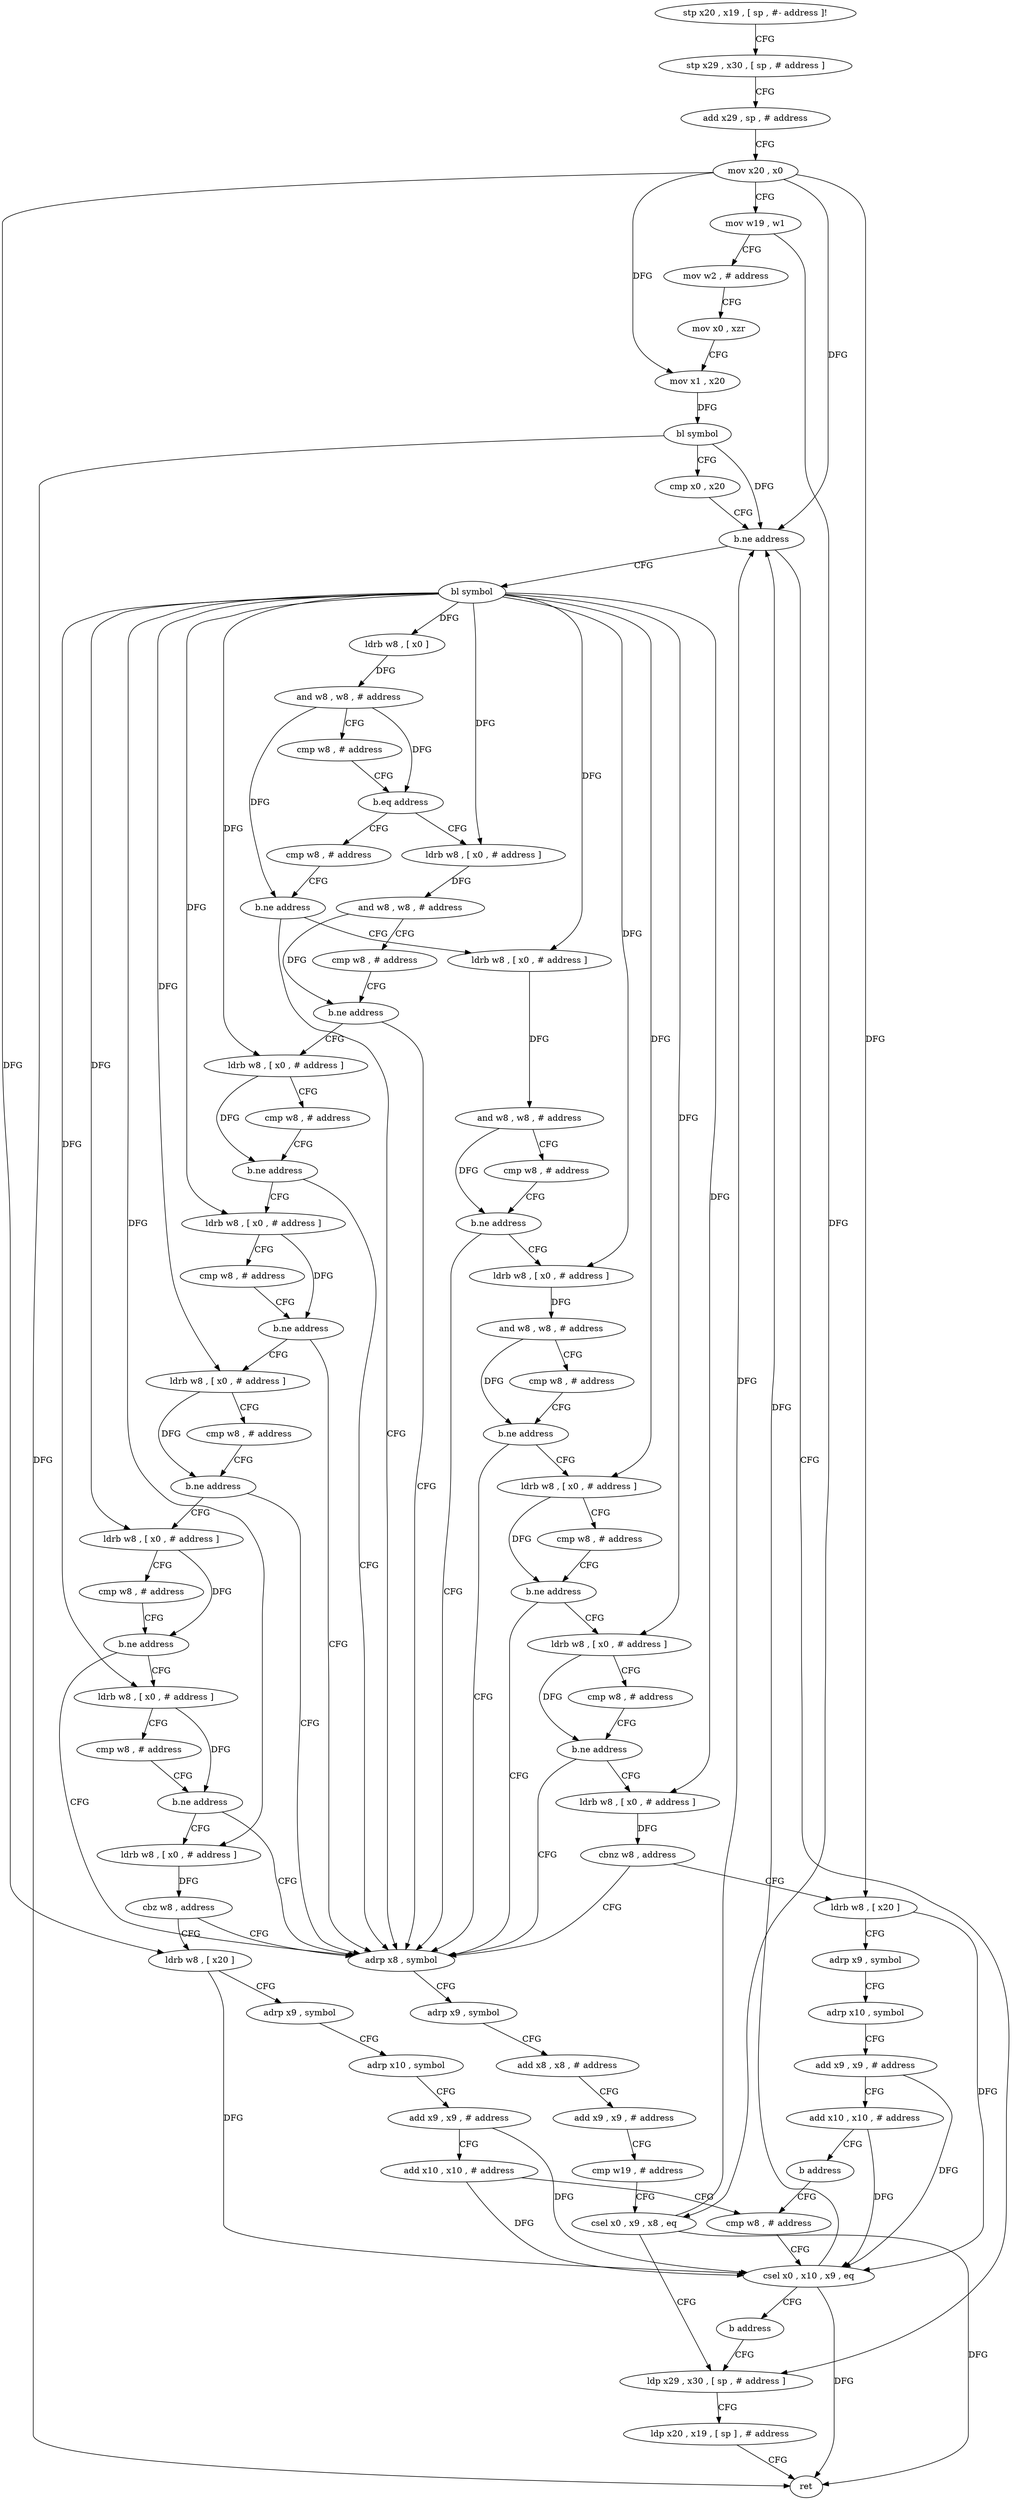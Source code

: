 digraph "func" {
"4221708" [label = "stp x20 , x19 , [ sp , #- address ]!" ]
"4221712" [label = "stp x29 , x30 , [ sp , # address ]" ]
"4221716" [label = "add x29 , sp , # address" ]
"4221720" [label = "mov x20 , x0" ]
"4221724" [label = "mov w19 , w1" ]
"4221728" [label = "mov w2 , # address" ]
"4221732" [label = "mov x0 , xzr" ]
"4221736" [label = "mov x1 , x20" ]
"4221740" [label = "bl symbol" ]
"4221744" [label = "cmp x0 , x20" ]
"4221748" [label = "b.ne address" ]
"4221976" [label = "ldp x29 , x30 , [ sp , # address ]" ]
"4221752" [label = "bl symbol" ]
"4221980" [label = "ldp x20 , x19 , [ sp ] , # address" ]
"4221984" [label = "ret" ]
"4221756" [label = "ldrb w8 , [ x0 ]" ]
"4221760" [label = "and w8 , w8 , # address" ]
"4221764" [label = "cmp w8 , # address" ]
"4221768" [label = "b.eq address" ]
"4221868" [label = "ldrb w8 , [ x0 , # address ]" ]
"4221772" [label = "cmp w8 , # address" ]
"4221872" [label = "and w8 , w8 , # address" ]
"4221876" [label = "cmp w8 , # address" ]
"4221880" [label = "b.ne address" ]
"4221952" [label = "adrp x8 , symbol" ]
"4221884" [label = "ldrb w8 , [ x0 , # address ]" ]
"4221776" [label = "b.ne address" ]
"4221780" [label = "ldrb w8 , [ x0 , # address ]" ]
"4221956" [label = "adrp x9 , symbol" ]
"4221960" [label = "add x8 , x8 , # address" ]
"4221964" [label = "add x9 , x9 , # address" ]
"4221968" [label = "cmp w19 , # address" ]
"4221972" [label = "csel x0 , x9 , x8 , eq" ]
"4221888" [label = "cmp w8 , # address" ]
"4221892" [label = "b.ne address" ]
"4221896" [label = "ldrb w8 , [ x0 , # address ]" ]
"4221784" [label = "and w8 , w8 , # address" ]
"4221788" [label = "cmp w8 , # address" ]
"4221792" [label = "b.ne address" ]
"4221796" [label = "ldrb w8 , [ x0 , # address ]" ]
"4221900" [label = "cmp w8 , # address" ]
"4221904" [label = "b.ne address" ]
"4221908" [label = "ldrb w8 , [ x0 , # address ]" ]
"4221800" [label = "and w8 , w8 , # address" ]
"4221804" [label = "cmp w8 , # address" ]
"4221808" [label = "b.ne address" ]
"4221812" [label = "ldrb w8 , [ x0 , # address ]" ]
"4221912" [label = "cmp w8 , # address" ]
"4221916" [label = "b.ne address" ]
"4221920" [label = "ldrb w8 , [ x0 , # address ]" ]
"4221816" [label = "cmp w8 , # address" ]
"4221820" [label = "b.ne address" ]
"4221824" [label = "ldrb w8 , [ x0 , # address ]" ]
"4221924" [label = "cmp w8 , # address" ]
"4221928" [label = "b.ne address" ]
"4221932" [label = "ldrb w8 , [ x0 , # address ]" ]
"4221828" [label = "cmp w8 , # address" ]
"4221832" [label = "b.ne address" ]
"4221836" [label = "ldrb w8 , [ x0 , # address ]" ]
"4221936" [label = "cmp w8 , # address" ]
"4221940" [label = "b.ne address" ]
"4221944" [label = "ldrb w8 , [ x0 , # address ]" ]
"4221840" [label = "cbnz w8 , address" ]
"4221844" [label = "ldrb w8 , [ x20 ]" ]
"4221948" [label = "cbz w8 , address" ]
"4221988" [label = "ldrb w8 , [ x20 ]" ]
"4221848" [label = "adrp x9 , symbol" ]
"4221852" [label = "adrp x10 , symbol" ]
"4221856" [label = "add x9 , x9 , # address" ]
"4221860" [label = "add x10 , x10 , # address" ]
"4221864" [label = "b address" ]
"4222008" [label = "cmp w8 , # address" ]
"4221992" [label = "adrp x9 , symbol" ]
"4221996" [label = "adrp x10 , symbol" ]
"4222000" [label = "add x9 , x9 , # address" ]
"4222004" [label = "add x10 , x10 , # address" ]
"4222012" [label = "csel x0 , x10 , x9 , eq" ]
"4222016" [label = "b address" ]
"4221708" -> "4221712" [ label = "CFG" ]
"4221712" -> "4221716" [ label = "CFG" ]
"4221716" -> "4221720" [ label = "CFG" ]
"4221720" -> "4221724" [ label = "CFG" ]
"4221720" -> "4221736" [ label = "DFG" ]
"4221720" -> "4221748" [ label = "DFG" ]
"4221720" -> "4221844" [ label = "DFG" ]
"4221720" -> "4221988" [ label = "DFG" ]
"4221724" -> "4221728" [ label = "CFG" ]
"4221724" -> "4221972" [ label = "DFG" ]
"4221728" -> "4221732" [ label = "CFG" ]
"4221732" -> "4221736" [ label = "CFG" ]
"4221736" -> "4221740" [ label = "DFG" ]
"4221740" -> "4221744" [ label = "CFG" ]
"4221740" -> "4221748" [ label = "DFG" ]
"4221740" -> "4221984" [ label = "DFG" ]
"4221744" -> "4221748" [ label = "CFG" ]
"4221748" -> "4221976" [ label = "CFG" ]
"4221748" -> "4221752" [ label = "CFG" ]
"4221976" -> "4221980" [ label = "CFG" ]
"4221752" -> "4221756" [ label = "DFG" ]
"4221752" -> "4221868" [ label = "DFG" ]
"4221752" -> "4221884" [ label = "DFG" ]
"4221752" -> "4221780" [ label = "DFG" ]
"4221752" -> "4221896" [ label = "DFG" ]
"4221752" -> "4221796" [ label = "DFG" ]
"4221752" -> "4221908" [ label = "DFG" ]
"4221752" -> "4221812" [ label = "DFG" ]
"4221752" -> "4221920" [ label = "DFG" ]
"4221752" -> "4221824" [ label = "DFG" ]
"4221752" -> "4221932" [ label = "DFG" ]
"4221752" -> "4221836" [ label = "DFG" ]
"4221752" -> "4221944" [ label = "DFG" ]
"4221980" -> "4221984" [ label = "CFG" ]
"4221756" -> "4221760" [ label = "DFG" ]
"4221760" -> "4221764" [ label = "CFG" ]
"4221760" -> "4221768" [ label = "DFG" ]
"4221760" -> "4221776" [ label = "DFG" ]
"4221764" -> "4221768" [ label = "CFG" ]
"4221768" -> "4221868" [ label = "CFG" ]
"4221768" -> "4221772" [ label = "CFG" ]
"4221868" -> "4221872" [ label = "DFG" ]
"4221772" -> "4221776" [ label = "CFG" ]
"4221872" -> "4221876" [ label = "CFG" ]
"4221872" -> "4221880" [ label = "DFG" ]
"4221876" -> "4221880" [ label = "CFG" ]
"4221880" -> "4221952" [ label = "CFG" ]
"4221880" -> "4221884" [ label = "CFG" ]
"4221952" -> "4221956" [ label = "CFG" ]
"4221884" -> "4221888" [ label = "CFG" ]
"4221884" -> "4221892" [ label = "DFG" ]
"4221776" -> "4221952" [ label = "CFG" ]
"4221776" -> "4221780" [ label = "CFG" ]
"4221780" -> "4221784" [ label = "DFG" ]
"4221956" -> "4221960" [ label = "CFG" ]
"4221960" -> "4221964" [ label = "CFG" ]
"4221964" -> "4221968" [ label = "CFG" ]
"4221968" -> "4221972" [ label = "CFG" ]
"4221972" -> "4221976" [ label = "CFG" ]
"4221972" -> "4221748" [ label = "DFG" ]
"4221972" -> "4221984" [ label = "DFG" ]
"4221888" -> "4221892" [ label = "CFG" ]
"4221892" -> "4221952" [ label = "CFG" ]
"4221892" -> "4221896" [ label = "CFG" ]
"4221896" -> "4221900" [ label = "CFG" ]
"4221896" -> "4221904" [ label = "DFG" ]
"4221784" -> "4221788" [ label = "CFG" ]
"4221784" -> "4221792" [ label = "DFG" ]
"4221788" -> "4221792" [ label = "CFG" ]
"4221792" -> "4221952" [ label = "CFG" ]
"4221792" -> "4221796" [ label = "CFG" ]
"4221796" -> "4221800" [ label = "DFG" ]
"4221900" -> "4221904" [ label = "CFG" ]
"4221904" -> "4221952" [ label = "CFG" ]
"4221904" -> "4221908" [ label = "CFG" ]
"4221908" -> "4221912" [ label = "CFG" ]
"4221908" -> "4221916" [ label = "DFG" ]
"4221800" -> "4221804" [ label = "CFG" ]
"4221800" -> "4221808" [ label = "DFG" ]
"4221804" -> "4221808" [ label = "CFG" ]
"4221808" -> "4221952" [ label = "CFG" ]
"4221808" -> "4221812" [ label = "CFG" ]
"4221812" -> "4221816" [ label = "CFG" ]
"4221812" -> "4221820" [ label = "DFG" ]
"4221912" -> "4221916" [ label = "CFG" ]
"4221916" -> "4221952" [ label = "CFG" ]
"4221916" -> "4221920" [ label = "CFG" ]
"4221920" -> "4221924" [ label = "CFG" ]
"4221920" -> "4221928" [ label = "DFG" ]
"4221816" -> "4221820" [ label = "CFG" ]
"4221820" -> "4221952" [ label = "CFG" ]
"4221820" -> "4221824" [ label = "CFG" ]
"4221824" -> "4221828" [ label = "CFG" ]
"4221824" -> "4221832" [ label = "DFG" ]
"4221924" -> "4221928" [ label = "CFG" ]
"4221928" -> "4221952" [ label = "CFG" ]
"4221928" -> "4221932" [ label = "CFG" ]
"4221932" -> "4221936" [ label = "CFG" ]
"4221932" -> "4221940" [ label = "DFG" ]
"4221828" -> "4221832" [ label = "CFG" ]
"4221832" -> "4221952" [ label = "CFG" ]
"4221832" -> "4221836" [ label = "CFG" ]
"4221836" -> "4221840" [ label = "DFG" ]
"4221936" -> "4221940" [ label = "CFG" ]
"4221940" -> "4221952" [ label = "CFG" ]
"4221940" -> "4221944" [ label = "CFG" ]
"4221944" -> "4221948" [ label = "DFG" ]
"4221840" -> "4221952" [ label = "CFG" ]
"4221840" -> "4221844" [ label = "CFG" ]
"4221844" -> "4221848" [ label = "CFG" ]
"4221844" -> "4222012" [ label = "DFG" ]
"4221948" -> "4221988" [ label = "CFG" ]
"4221948" -> "4221952" [ label = "CFG" ]
"4221988" -> "4221992" [ label = "CFG" ]
"4221988" -> "4222012" [ label = "DFG" ]
"4221848" -> "4221852" [ label = "CFG" ]
"4221852" -> "4221856" [ label = "CFG" ]
"4221856" -> "4221860" [ label = "CFG" ]
"4221856" -> "4222012" [ label = "DFG" ]
"4221860" -> "4221864" [ label = "CFG" ]
"4221860" -> "4222012" [ label = "DFG" ]
"4221864" -> "4222008" [ label = "CFG" ]
"4222008" -> "4222012" [ label = "CFG" ]
"4221992" -> "4221996" [ label = "CFG" ]
"4221996" -> "4222000" [ label = "CFG" ]
"4222000" -> "4222004" [ label = "CFG" ]
"4222000" -> "4222012" [ label = "DFG" ]
"4222004" -> "4222008" [ label = "CFG" ]
"4222004" -> "4222012" [ label = "DFG" ]
"4222012" -> "4222016" [ label = "CFG" ]
"4222012" -> "4221748" [ label = "DFG" ]
"4222012" -> "4221984" [ label = "DFG" ]
"4222016" -> "4221976" [ label = "CFG" ]
}

